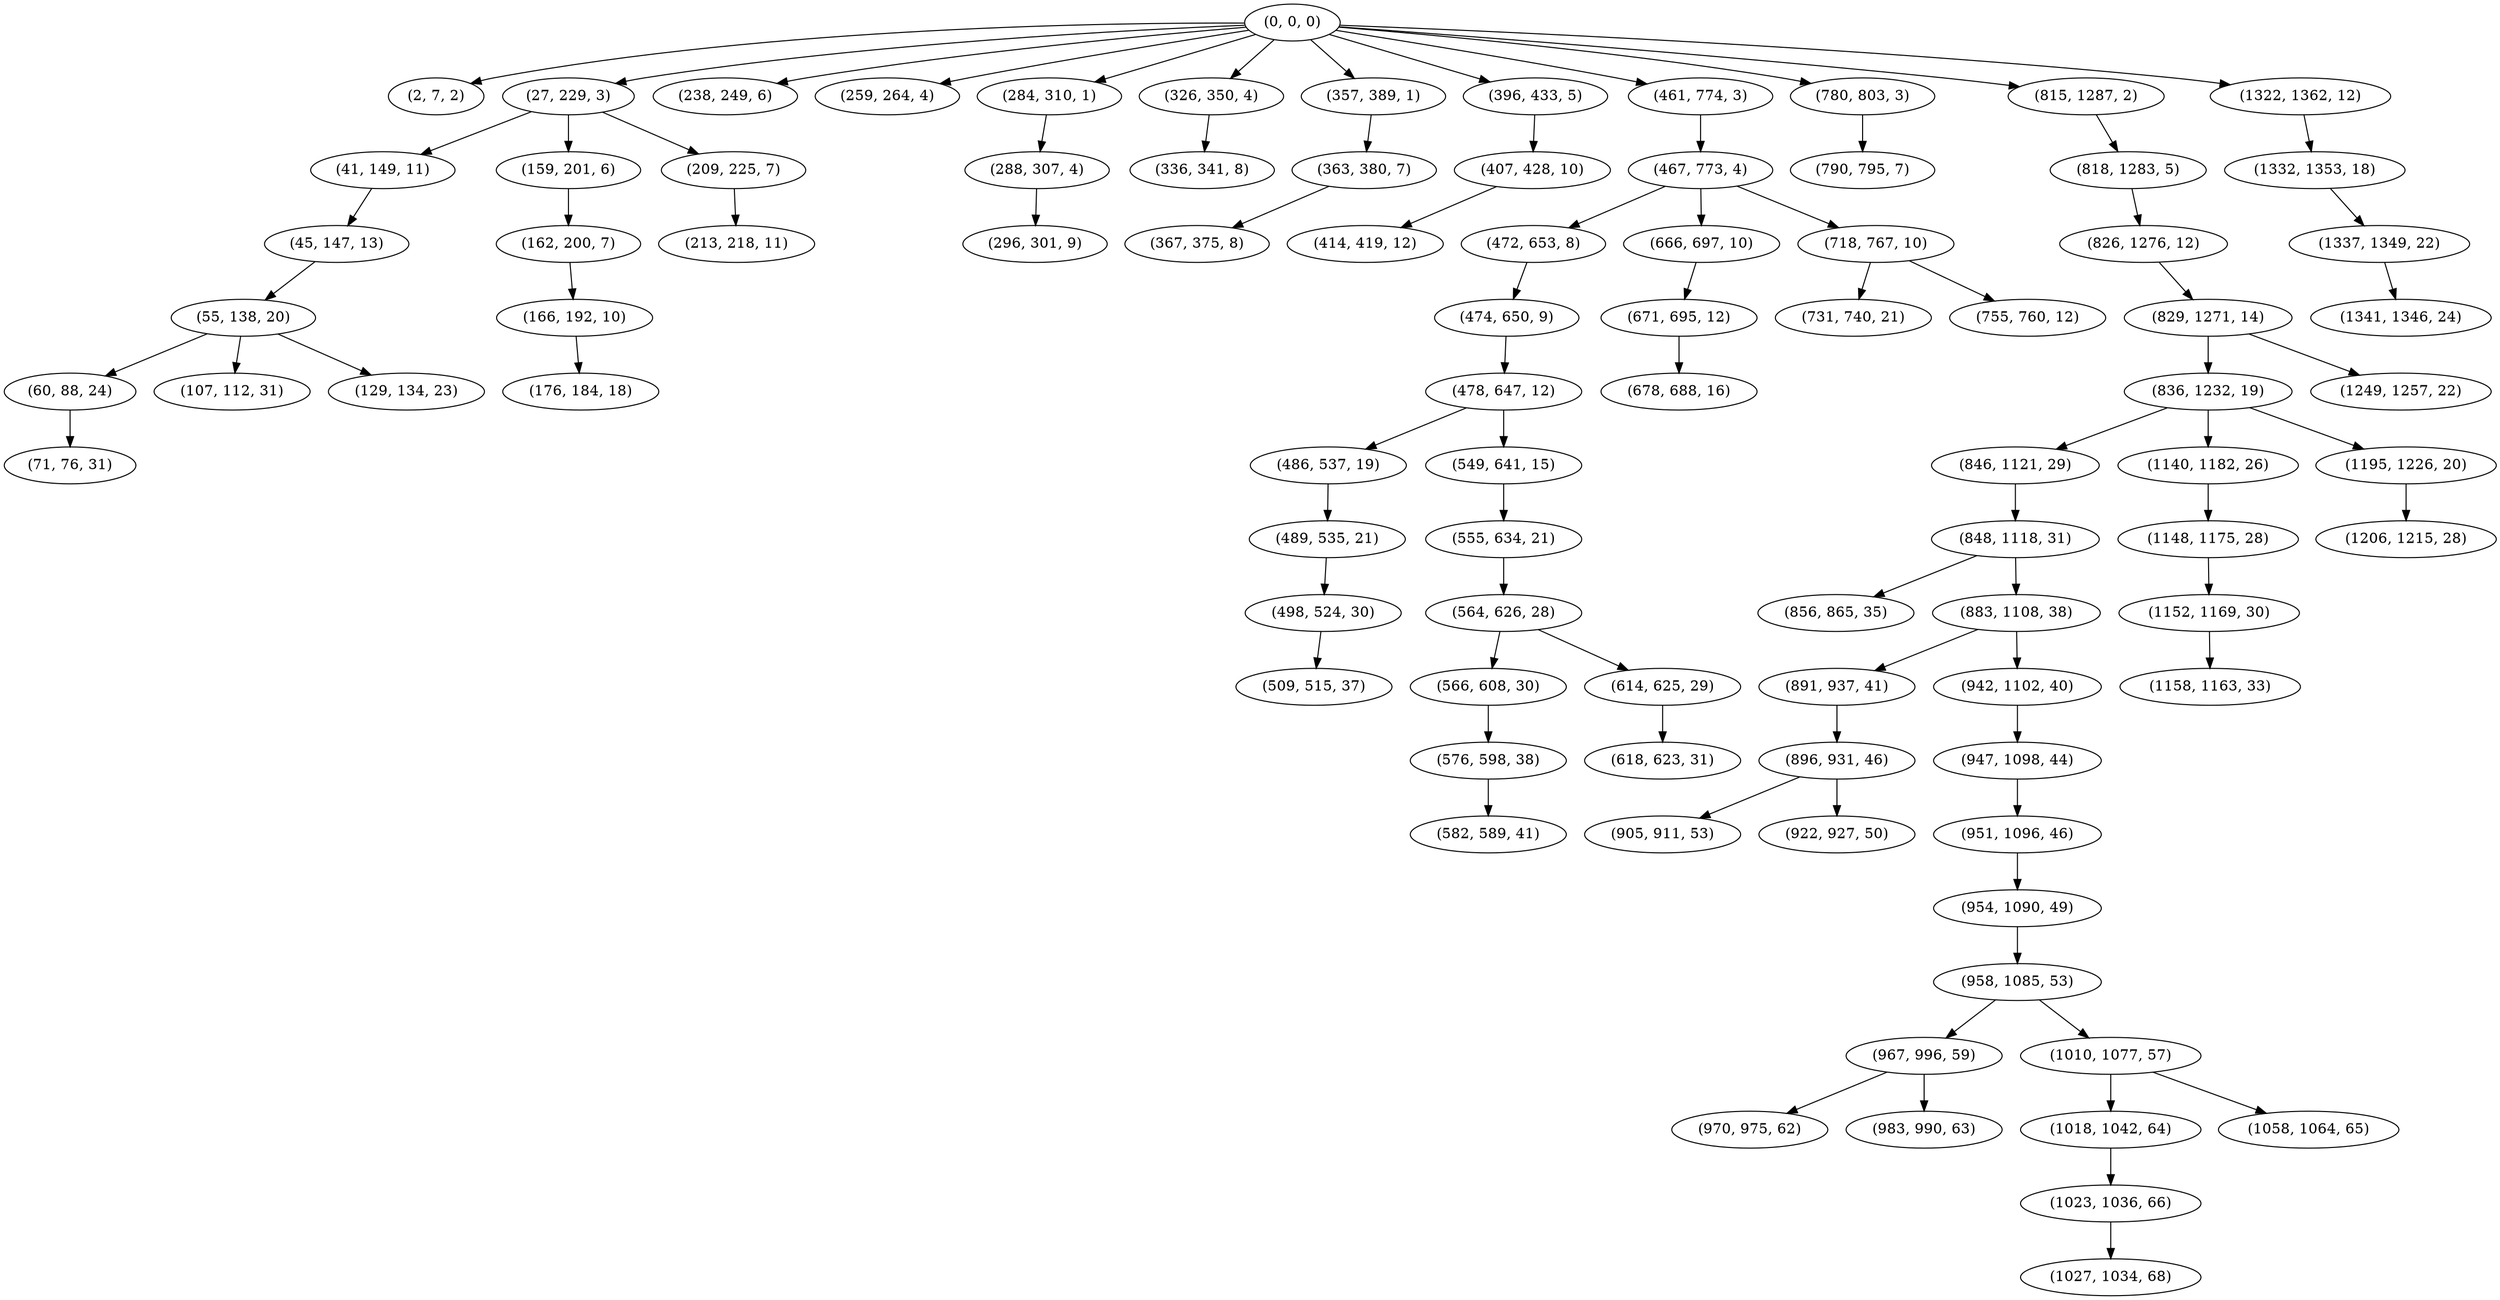 digraph tree {
    "(0, 0, 0)";
    "(2, 7, 2)";
    "(27, 229, 3)";
    "(41, 149, 11)";
    "(45, 147, 13)";
    "(55, 138, 20)";
    "(60, 88, 24)";
    "(71, 76, 31)";
    "(107, 112, 31)";
    "(129, 134, 23)";
    "(159, 201, 6)";
    "(162, 200, 7)";
    "(166, 192, 10)";
    "(176, 184, 18)";
    "(209, 225, 7)";
    "(213, 218, 11)";
    "(238, 249, 6)";
    "(259, 264, 4)";
    "(284, 310, 1)";
    "(288, 307, 4)";
    "(296, 301, 9)";
    "(326, 350, 4)";
    "(336, 341, 8)";
    "(357, 389, 1)";
    "(363, 380, 7)";
    "(367, 375, 8)";
    "(396, 433, 5)";
    "(407, 428, 10)";
    "(414, 419, 12)";
    "(461, 774, 3)";
    "(467, 773, 4)";
    "(472, 653, 8)";
    "(474, 650, 9)";
    "(478, 647, 12)";
    "(486, 537, 19)";
    "(489, 535, 21)";
    "(498, 524, 30)";
    "(509, 515, 37)";
    "(549, 641, 15)";
    "(555, 634, 21)";
    "(564, 626, 28)";
    "(566, 608, 30)";
    "(576, 598, 38)";
    "(582, 589, 41)";
    "(614, 625, 29)";
    "(618, 623, 31)";
    "(666, 697, 10)";
    "(671, 695, 12)";
    "(678, 688, 16)";
    "(718, 767, 10)";
    "(731, 740, 21)";
    "(755, 760, 12)";
    "(780, 803, 3)";
    "(790, 795, 7)";
    "(815, 1287, 2)";
    "(818, 1283, 5)";
    "(826, 1276, 12)";
    "(829, 1271, 14)";
    "(836, 1232, 19)";
    "(846, 1121, 29)";
    "(848, 1118, 31)";
    "(856, 865, 35)";
    "(883, 1108, 38)";
    "(891, 937, 41)";
    "(896, 931, 46)";
    "(905, 911, 53)";
    "(922, 927, 50)";
    "(942, 1102, 40)";
    "(947, 1098, 44)";
    "(951, 1096, 46)";
    "(954, 1090, 49)";
    "(958, 1085, 53)";
    "(967, 996, 59)";
    "(970, 975, 62)";
    "(983, 990, 63)";
    "(1010, 1077, 57)";
    "(1018, 1042, 64)";
    "(1023, 1036, 66)";
    "(1027, 1034, 68)";
    "(1058, 1064, 65)";
    "(1140, 1182, 26)";
    "(1148, 1175, 28)";
    "(1152, 1169, 30)";
    "(1158, 1163, 33)";
    "(1195, 1226, 20)";
    "(1206, 1215, 28)";
    "(1249, 1257, 22)";
    "(1322, 1362, 12)";
    "(1332, 1353, 18)";
    "(1337, 1349, 22)";
    "(1341, 1346, 24)";
    "(0, 0, 0)" -> "(2, 7, 2)";
    "(0, 0, 0)" -> "(27, 229, 3)";
    "(0, 0, 0)" -> "(238, 249, 6)";
    "(0, 0, 0)" -> "(259, 264, 4)";
    "(0, 0, 0)" -> "(284, 310, 1)";
    "(0, 0, 0)" -> "(326, 350, 4)";
    "(0, 0, 0)" -> "(357, 389, 1)";
    "(0, 0, 0)" -> "(396, 433, 5)";
    "(0, 0, 0)" -> "(461, 774, 3)";
    "(0, 0, 0)" -> "(780, 803, 3)";
    "(0, 0, 0)" -> "(815, 1287, 2)";
    "(0, 0, 0)" -> "(1322, 1362, 12)";
    "(27, 229, 3)" -> "(41, 149, 11)";
    "(27, 229, 3)" -> "(159, 201, 6)";
    "(27, 229, 3)" -> "(209, 225, 7)";
    "(41, 149, 11)" -> "(45, 147, 13)";
    "(45, 147, 13)" -> "(55, 138, 20)";
    "(55, 138, 20)" -> "(60, 88, 24)";
    "(55, 138, 20)" -> "(107, 112, 31)";
    "(55, 138, 20)" -> "(129, 134, 23)";
    "(60, 88, 24)" -> "(71, 76, 31)";
    "(159, 201, 6)" -> "(162, 200, 7)";
    "(162, 200, 7)" -> "(166, 192, 10)";
    "(166, 192, 10)" -> "(176, 184, 18)";
    "(209, 225, 7)" -> "(213, 218, 11)";
    "(284, 310, 1)" -> "(288, 307, 4)";
    "(288, 307, 4)" -> "(296, 301, 9)";
    "(326, 350, 4)" -> "(336, 341, 8)";
    "(357, 389, 1)" -> "(363, 380, 7)";
    "(363, 380, 7)" -> "(367, 375, 8)";
    "(396, 433, 5)" -> "(407, 428, 10)";
    "(407, 428, 10)" -> "(414, 419, 12)";
    "(461, 774, 3)" -> "(467, 773, 4)";
    "(467, 773, 4)" -> "(472, 653, 8)";
    "(467, 773, 4)" -> "(666, 697, 10)";
    "(467, 773, 4)" -> "(718, 767, 10)";
    "(472, 653, 8)" -> "(474, 650, 9)";
    "(474, 650, 9)" -> "(478, 647, 12)";
    "(478, 647, 12)" -> "(486, 537, 19)";
    "(478, 647, 12)" -> "(549, 641, 15)";
    "(486, 537, 19)" -> "(489, 535, 21)";
    "(489, 535, 21)" -> "(498, 524, 30)";
    "(498, 524, 30)" -> "(509, 515, 37)";
    "(549, 641, 15)" -> "(555, 634, 21)";
    "(555, 634, 21)" -> "(564, 626, 28)";
    "(564, 626, 28)" -> "(566, 608, 30)";
    "(564, 626, 28)" -> "(614, 625, 29)";
    "(566, 608, 30)" -> "(576, 598, 38)";
    "(576, 598, 38)" -> "(582, 589, 41)";
    "(614, 625, 29)" -> "(618, 623, 31)";
    "(666, 697, 10)" -> "(671, 695, 12)";
    "(671, 695, 12)" -> "(678, 688, 16)";
    "(718, 767, 10)" -> "(731, 740, 21)";
    "(718, 767, 10)" -> "(755, 760, 12)";
    "(780, 803, 3)" -> "(790, 795, 7)";
    "(815, 1287, 2)" -> "(818, 1283, 5)";
    "(818, 1283, 5)" -> "(826, 1276, 12)";
    "(826, 1276, 12)" -> "(829, 1271, 14)";
    "(829, 1271, 14)" -> "(836, 1232, 19)";
    "(829, 1271, 14)" -> "(1249, 1257, 22)";
    "(836, 1232, 19)" -> "(846, 1121, 29)";
    "(836, 1232, 19)" -> "(1140, 1182, 26)";
    "(836, 1232, 19)" -> "(1195, 1226, 20)";
    "(846, 1121, 29)" -> "(848, 1118, 31)";
    "(848, 1118, 31)" -> "(856, 865, 35)";
    "(848, 1118, 31)" -> "(883, 1108, 38)";
    "(883, 1108, 38)" -> "(891, 937, 41)";
    "(883, 1108, 38)" -> "(942, 1102, 40)";
    "(891, 937, 41)" -> "(896, 931, 46)";
    "(896, 931, 46)" -> "(905, 911, 53)";
    "(896, 931, 46)" -> "(922, 927, 50)";
    "(942, 1102, 40)" -> "(947, 1098, 44)";
    "(947, 1098, 44)" -> "(951, 1096, 46)";
    "(951, 1096, 46)" -> "(954, 1090, 49)";
    "(954, 1090, 49)" -> "(958, 1085, 53)";
    "(958, 1085, 53)" -> "(967, 996, 59)";
    "(958, 1085, 53)" -> "(1010, 1077, 57)";
    "(967, 996, 59)" -> "(970, 975, 62)";
    "(967, 996, 59)" -> "(983, 990, 63)";
    "(1010, 1077, 57)" -> "(1018, 1042, 64)";
    "(1010, 1077, 57)" -> "(1058, 1064, 65)";
    "(1018, 1042, 64)" -> "(1023, 1036, 66)";
    "(1023, 1036, 66)" -> "(1027, 1034, 68)";
    "(1140, 1182, 26)" -> "(1148, 1175, 28)";
    "(1148, 1175, 28)" -> "(1152, 1169, 30)";
    "(1152, 1169, 30)" -> "(1158, 1163, 33)";
    "(1195, 1226, 20)" -> "(1206, 1215, 28)";
    "(1322, 1362, 12)" -> "(1332, 1353, 18)";
    "(1332, 1353, 18)" -> "(1337, 1349, 22)";
    "(1337, 1349, 22)" -> "(1341, 1346, 24)";
}
